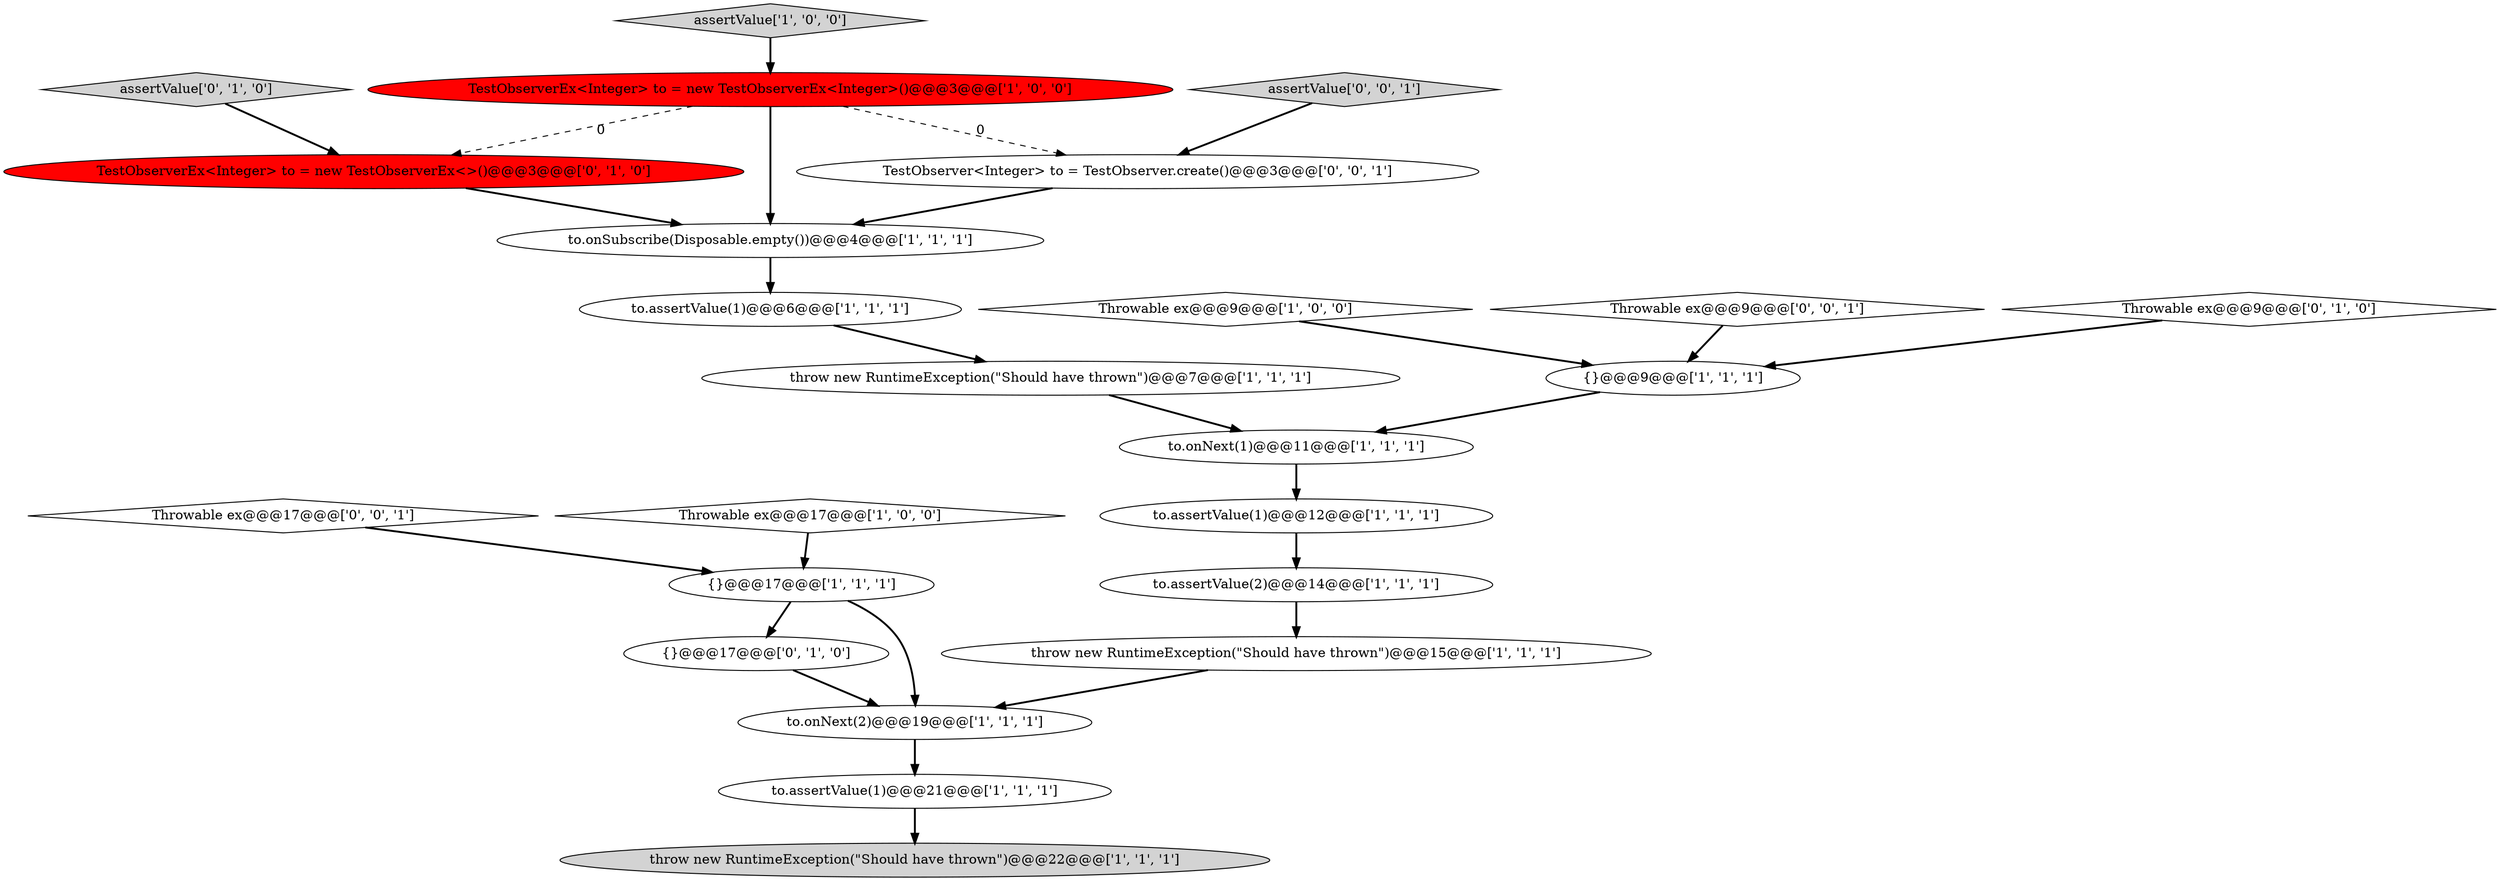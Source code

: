 digraph {
2 [style = filled, label = "to.onNext(2)@@@19@@@['1', '1', '1']", fillcolor = white, shape = ellipse image = "AAA0AAABBB1BBB"];
3 [style = filled, label = "to.onSubscribe(Disposable.empty())@@@4@@@['1', '1', '1']", fillcolor = white, shape = ellipse image = "AAA0AAABBB1BBB"];
7 [style = filled, label = "to.onNext(1)@@@11@@@['1', '1', '1']", fillcolor = white, shape = ellipse image = "AAA0AAABBB1BBB"];
10 [style = filled, label = "TestObserverEx<Integer> to = new TestObserverEx<Integer>()@@@3@@@['1', '0', '0']", fillcolor = red, shape = ellipse image = "AAA1AAABBB1BBB"];
9 [style = filled, label = "to.assertValue(1)@@@21@@@['1', '1', '1']", fillcolor = white, shape = ellipse image = "AAA0AAABBB1BBB"];
19 [style = filled, label = "assertValue['0', '1', '0']", fillcolor = lightgray, shape = diamond image = "AAA0AAABBB2BBB"];
0 [style = filled, label = "throw new RuntimeException(\"Should have thrown\")@@@7@@@['1', '1', '1']", fillcolor = white, shape = ellipse image = "AAA0AAABBB1BBB"];
16 [style = filled, label = "Throwable ex@@@9@@@['0', '1', '0']", fillcolor = white, shape = diamond image = "AAA0AAABBB2BBB"];
1 [style = filled, label = "Throwable ex@@@9@@@['1', '0', '0']", fillcolor = white, shape = diamond image = "AAA0AAABBB1BBB"];
17 [style = filled, label = "{}@@@17@@@['0', '1', '0']", fillcolor = white, shape = ellipse image = "AAA0AAABBB2BBB"];
11 [style = filled, label = "to.assertValue(2)@@@14@@@['1', '1', '1']", fillcolor = white, shape = ellipse image = "AAA0AAABBB1BBB"];
13 [style = filled, label = "Throwable ex@@@17@@@['1', '0', '0']", fillcolor = white, shape = diamond image = "AAA0AAABBB1BBB"];
6 [style = filled, label = "to.assertValue(1)@@@12@@@['1', '1', '1']", fillcolor = white, shape = ellipse image = "AAA0AAABBB1BBB"];
20 [style = filled, label = "Throwable ex@@@9@@@['0', '0', '1']", fillcolor = white, shape = diamond image = "AAA0AAABBB3BBB"];
15 [style = filled, label = "{}@@@17@@@['1', '1', '1']", fillcolor = white, shape = ellipse image = "AAA0AAABBB1BBB"];
12 [style = filled, label = "assertValue['1', '0', '0']", fillcolor = lightgray, shape = diamond image = "AAA0AAABBB1BBB"];
8 [style = filled, label = "throw new RuntimeException(\"Should have thrown\")@@@15@@@['1', '1', '1']", fillcolor = white, shape = ellipse image = "AAA0AAABBB1BBB"];
18 [style = filled, label = "TestObserverEx<Integer> to = new TestObserverEx<>()@@@3@@@['0', '1', '0']", fillcolor = red, shape = ellipse image = "AAA1AAABBB2BBB"];
23 [style = filled, label = "Throwable ex@@@17@@@['0', '0', '1']", fillcolor = white, shape = diamond image = "AAA0AAABBB3BBB"];
22 [style = filled, label = "TestObserver<Integer> to = TestObserver.create()@@@3@@@['0', '0', '1']", fillcolor = white, shape = ellipse image = "AAA0AAABBB3BBB"];
21 [style = filled, label = "assertValue['0', '0', '1']", fillcolor = lightgray, shape = diamond image = "AAA0AAABBB3BBB"];
4 [style = filled, label = "{}@@@9@@@['1', '1', '1']", fillcolor = white, shape = ellipse image = "AAA0AAABBB1BBB"];
14 [style = filled, label = "to.assertValue(1)@@@6@@@['1', '1', '1']", fillcolor = white, shape = ellipse image = "AAA0AAABBB1BBB"];
5 [style = filled, label = "throw new RuntimeException(\"Should have thrown\")@@@22@@@['1', '1', '1']", fillcolor = lightgray, shape = ellipse image = "AAA0AAABBB1BBB"];
18->3 [style = bold, label=""];
1->4 [style = bold, label=""];
15->2 [style = bold, label=""];
19->18 [style = bold, label=""];
3->14 [style = bold, label=""];
23->15 [style = bold, label=""];
10->3 [style = bold, label=""];
2->9 [style = bold, label=""];
10->22 [style = dashed, label="0"];
4->7 [style = bold, label=""];
20->4 [style = bold, label=""];
0->7 [style = bold, label=""];
22->3 [style = bold, label=""];
15->17 [style = bold, label=""];
12->10 [style = bold, label=""];
14->0 [style = bold, label=""];
8->2 [style = bold, label=""];
17->2 [style = bold, label=""];
21->22 [style = bold, label=""];
6->11 [style = bold, label=""];
7->6 [style = bold, label=""];
9->5 [style = bold, label=""];
11->8 [style = bold, label=""];
13->15 [style = bold, label=""];
16->4 [style = bold, label=""];
10->18 [style = dashed, label="0"];
}
